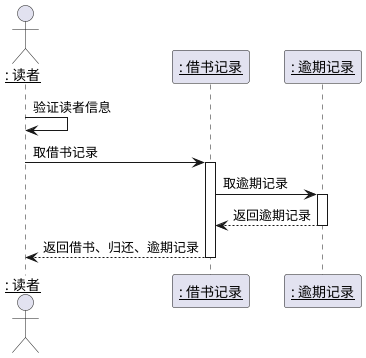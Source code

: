 @startuml
actor ": 读者" as 读者
participant ": 借书记录" as 借书记录
participant ": 逾期记录" as 逾期记录
skinparam sequenceParticipant underline
读者->读者:验证读者信息
读者->借书记录:取借书记录
activate 借书记录
借书记录->逾期记录:取逾期记录
activate 逾期记录
逾期记录-->借书记录:返回逾期记录
deactivate 逾期记录
借书记录-->读者:返回借书、归还、逾期记录
deactivate 借书记录
@enduml